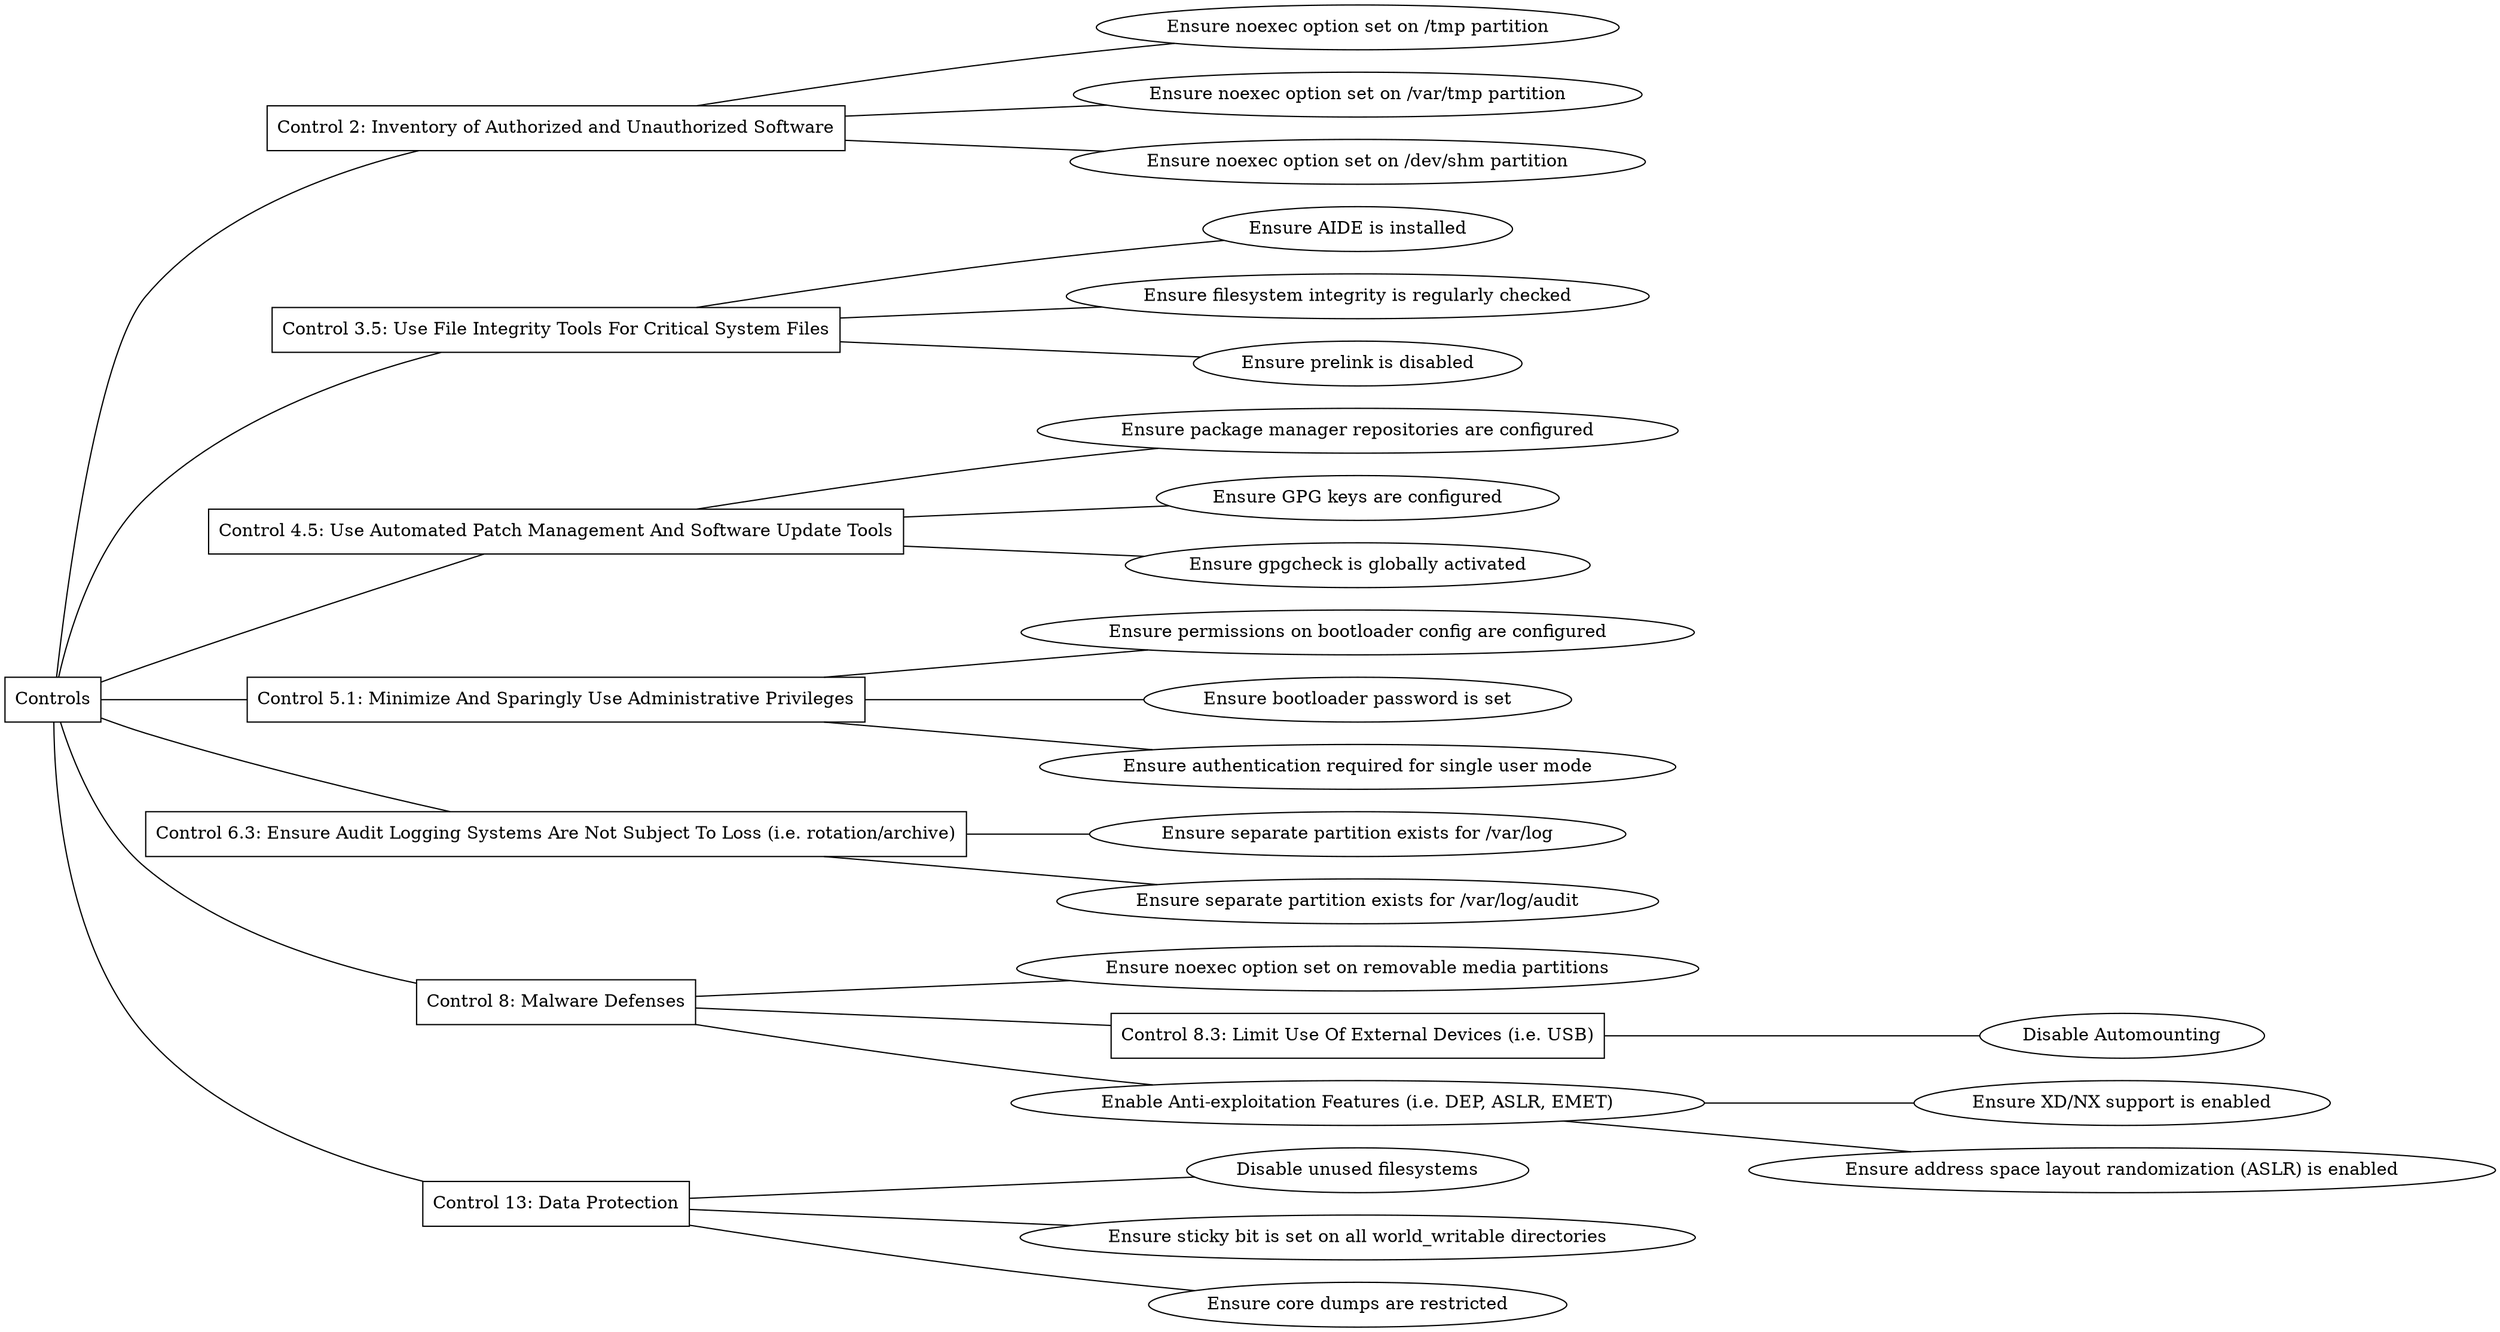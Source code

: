 graph controls {
    rankdir=LR;

    controls [label="Controls", shape=box]

    control_2 [label="Control 2: Inventory of Authorized and Unauthorized Software", shape=box]
    controls -- control_2
    tmp_noexec [label="Ensure noexec option set on /tmp partition"]
    control_2 -- tmp_noexec
    var_tmp_noexec [label="Ensure noexec option set on /var/tmp partition"]
    control_2 -- var_tmp_noexec
    dev_shm_noexec [label="Ensure noexec option set on /dev/shm partition"]
    control_2 -- dev_shm_noexec

    control_3_5 [label="Control 3.5: Use File Integrity Tools For Critical System Files", shape=box]
    controls -- control_3_5
    install_AIDE [label="Ensure AIDE is installed"]
    control_3_5 -- install_AIDE
    integrity_check [label="Ensure filesystem integrity is regularly checked"]
    control_3_5 -- integrity_check
    prelink [label="Ensure prelink is disabled"]
    control_3_5 -- prelink

    control_4_5 [label="Control 4.5: Use Automated Patch Management And Software Update Tools", shape=box]
    controls -- control_4_5
    config_yum [label="Ensure package manager repositories are configured"]
    control_4_5 -- config_yum
    yum_gpg [label="Ensure GPG keys are configured"]
    control_4_5 -- yum_gpg
    yum_gpg_check [label="Ensure gpgcheck is globally activated"]
    control_4_5 -- yum_gpg_check

    control_5_1 [label="Control 5.1: Minimize And Sparingly Use Administrative Privileges", shape=box]
    controls -- control_5_1
    bootloader_perms [label="Ensure permissions on bootloader config are configured"]
    control_5_1 -- bootloader_perms
    bootloader_passwd [label="Ensure bootloader password is set"]
    control_5_1 -- bootloader_passwd
    single_user_mode_auth [label="Ensure authentication required for single user mode"]
    control_5_1 -- single_user_mode_auth

    control_6_3 [label="Control 6.3: Ensure Audit Logging Systems Are Not Subject To Loss (i.e. rotation/archive)", shape=box]
    controls -- control_6_3
    var_log_partition [label="Ensure separate partition exists for /var/log"]
    control_6_3 -- var_log_partition
    var_log_audit_partition [label="Ensure separate partition exists for /var/log/audit"]
    control_6_3 -- var_log_audit_partition

    control_8 [label="Control 8: Malware Defenses", shape=box]
    controls -- control_8
    removable_media_noexec [label="Ensure noexec option set on removable media partitions"]
    control_8 -- removable_media_noexec

    control_8_3  [label="Control 8.3: Limit Use Of External Devices (i.e. USB)", shape=box]
    control_8 -- control_8_3
    disable_automounting [label="Disable Automounting"]
    control_8_3 -- disable_automounting

    control_8_4 [label="Enable Anti-exploitation Features (i.e. DEP, ASLR, EMET)"]
    control_8 -- control_8_4
    no_execute [label="Ensure XD/NX support is enabled"]
    control_8_4 -- no_execute
    aslr [label="Ensure address space layout randomization (ASLR) is enabled"]
    control_8_4 -- aslr

    control_13 [label="Control 13: Data Protection", shape=box]
    controls -- control_13
    disbale_fs [label="Disable unused filesystems"]
    control_13 -- disbale_fs
    sticky_bit [label="Ensure sticky bit is set on all world_writable directories"]
    control_13 -- sticky_bit
    core_dump [label="Ensure core dumps are restricted"]
    control_13 -- core_dump
}
